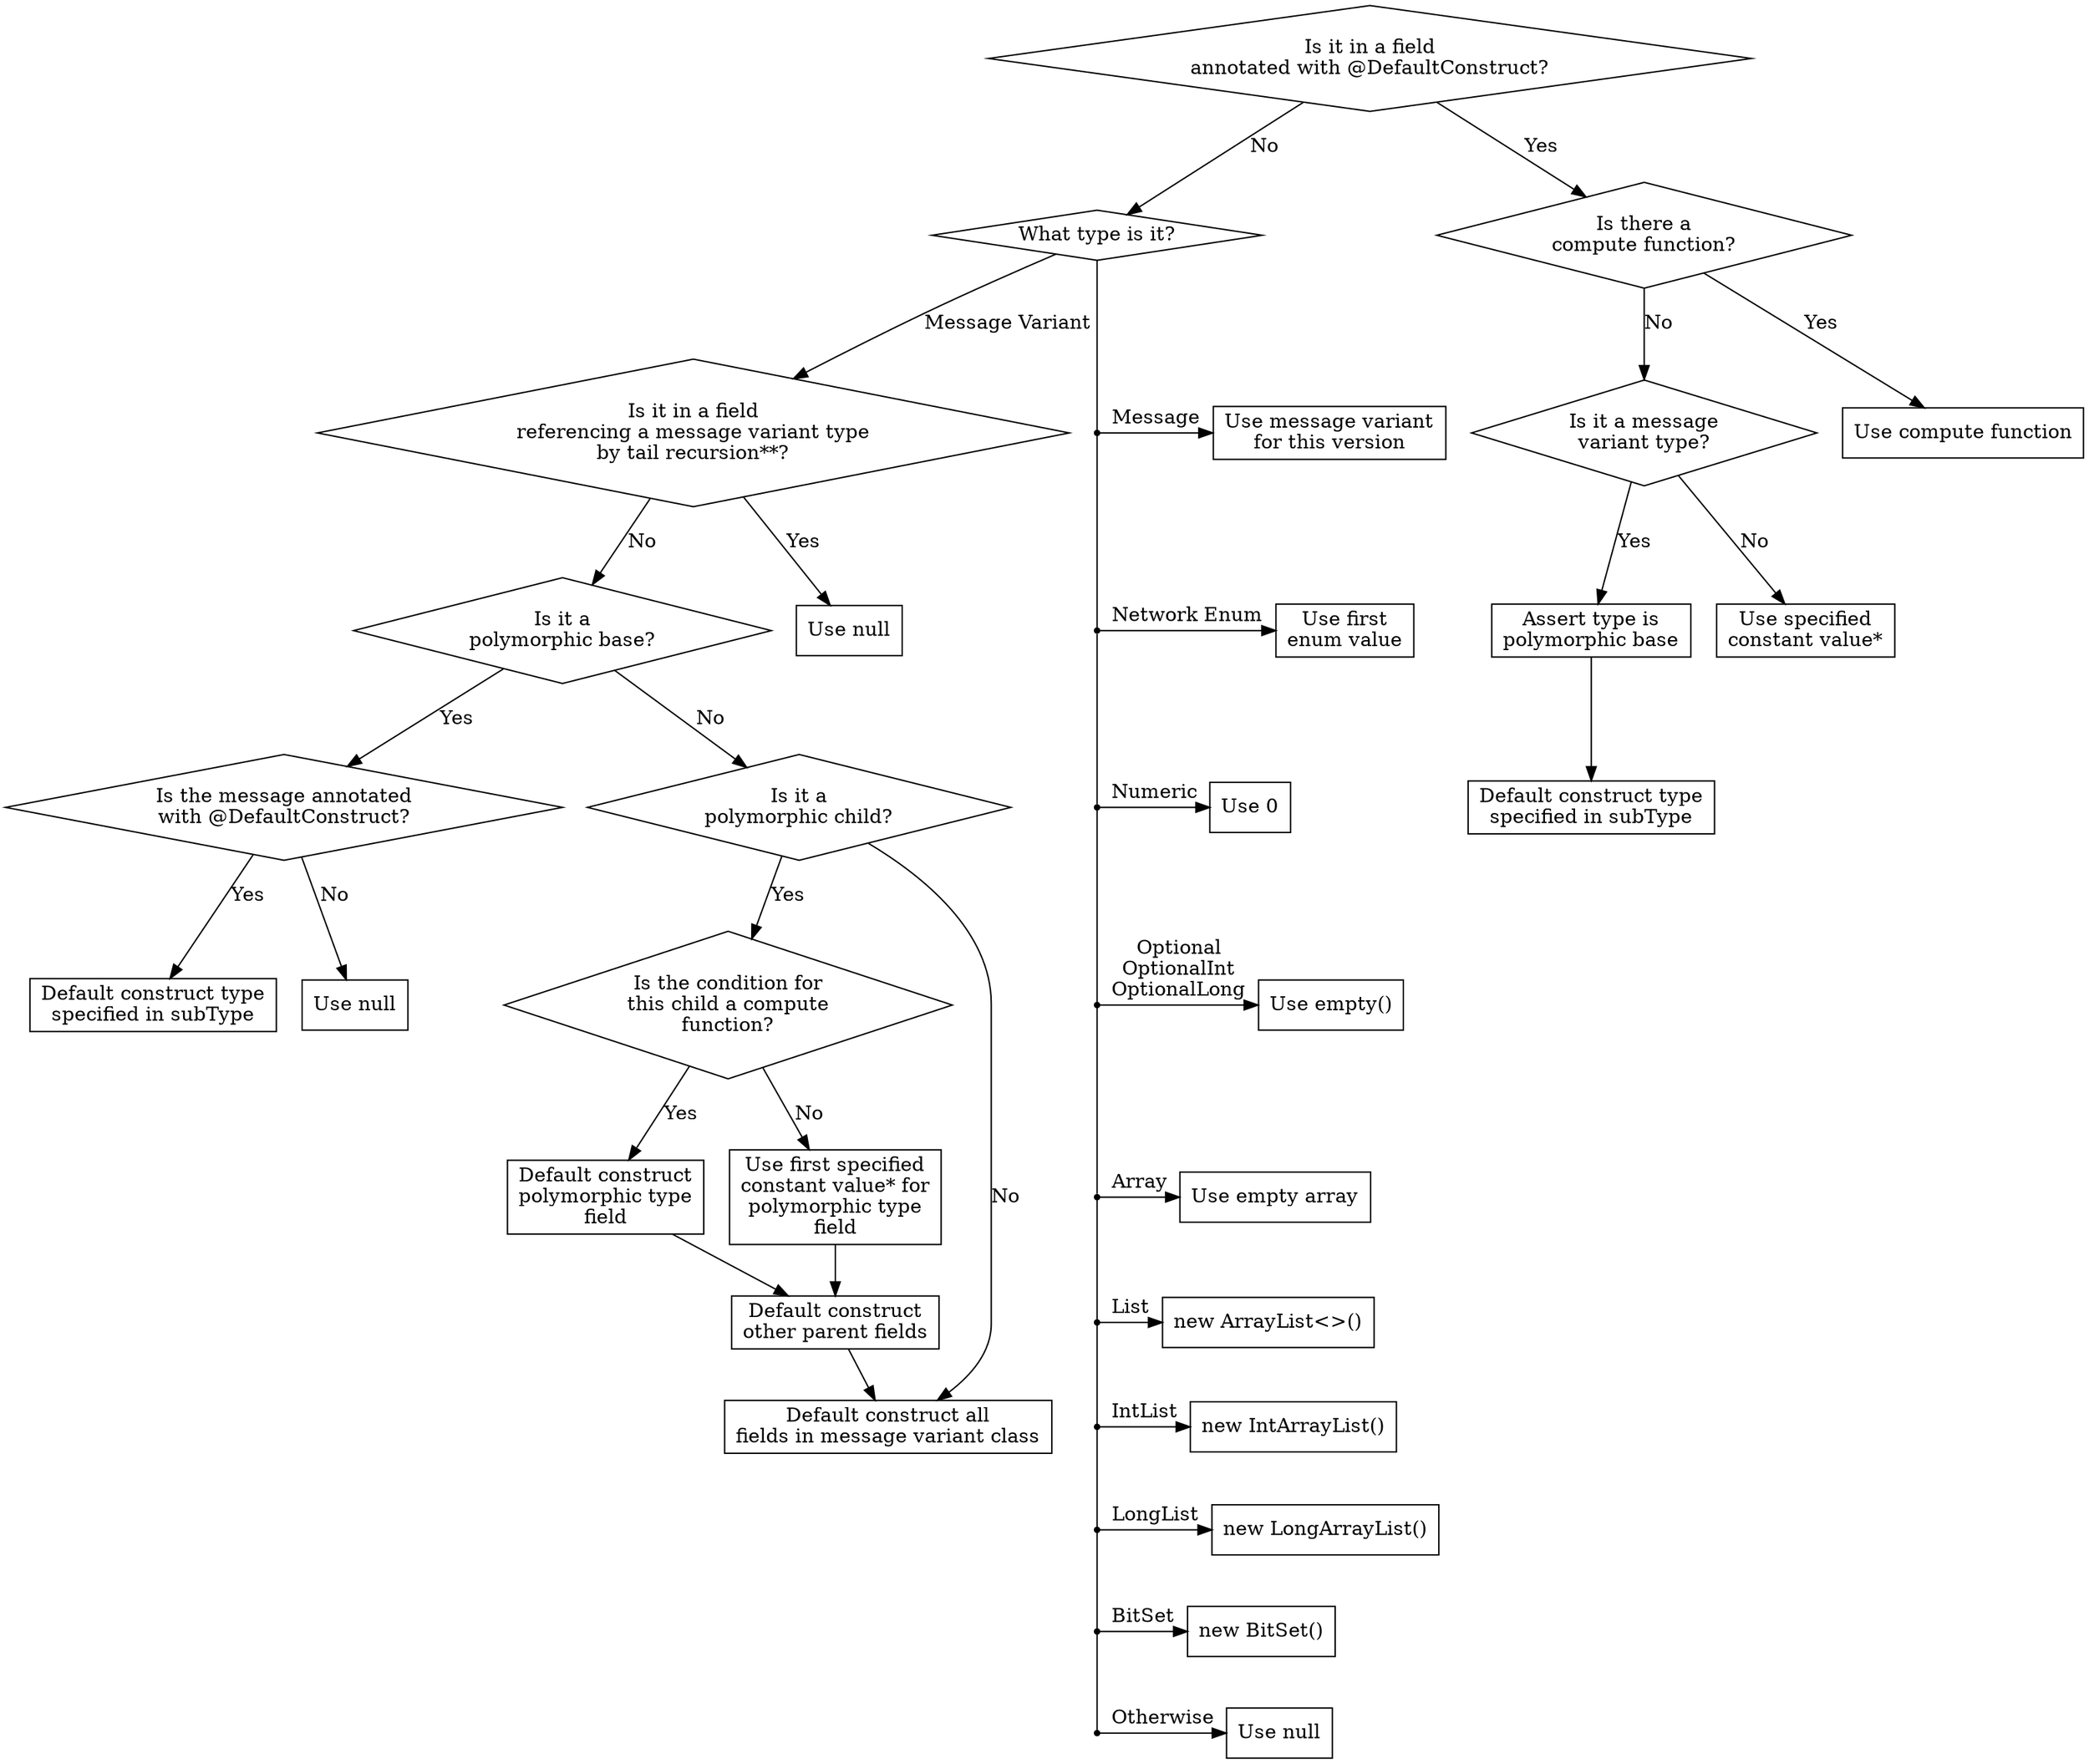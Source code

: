 digraph {
    subgraph {
        node [shape=diamond]
        IsAnnotatedField [label="Is it in a field\nannotated with @DefaultConstruct?"]
        WhatType [label="What type is it?"]
        FieldHasComputeFunction [label="Is there a\ncompute function?"]
        FieldIsMessageType [label="Is it a message\nvariant type?"]

        IsInTailrec [label="Is it in a field\nreferencing a message variant type\nby tail recursion**?"]
        IsPolymorphicParent [label="Is it a\npolymorphic base?"]
        PolymorphicParentHasDefaultConstruct [label="Is the message annotated\nwith @DefaultConstruct?"]
        IsPolymorphicChild [label="Is it a\npolymorphic child?"]
        IsPolymorphicChildCompute [label="Is the condition for\nthis child a compute\nfunction?"]
    }

    subgraph {
        node [shape=box]
        FieldUseComputeFunction [label="Use compute function"]
        FieldAssertMessageTypeIsParent [label="Assert type is\npolymorphic base"]
        FieldUsePolymorphicSubtype [label="Default construct type\nspecified in subType"]
        FieldUseConstantValue [label="Use specified\nconstant value*"]

        UsePolymorphicSubtype [label="Default construct type\nspecified in subType"]
        DefaultConstructPolymorphicTypeField [label="Default construct\npolymorphic type\nfield"]
        PolymorphicTypeFieldConstant [label="Use first specified\nconstant value* for\npolymorphic type\nfield"]
        DefaultConstructOtherParentFields [label="Default construct\nother parent fields"]
        DefaultConstructFields [label="Default construct all\nfields in message variant class"]
    }

    subgraph {
        node [shape=box,label="Use null"]
        Null1
        Null2
    }

    IsAnnotatedField -> FieldHasComputeFunction [label="Yes"]
    FieldHasComputeFunction -> FieldUseComputeFunction [label="Yes"]
    FieldHasComputeFunction -> FieldIsMessageType [label="No"]
    FieldIsMessageType -> FieldAssertMessageTypeIsParent [label="Yes"]
    FieldAssertMessageTypeIsParent -> FieldUsePolymorphicSubtype
    FieldIsMessageType -> FieldUseConstantValue [label="No"]

    IsAnnotatedField -> WhatType [label="No"]

    WhatType -> IsInTailrec [label="Message Variant"]
    IsInTailrec -> Null2 [label="Yes"]
    IsInTailrec -> IsPolymorphicParent [label="No"]
    IsPolymorphicParent -> PolymorphicParentHasDefaultConstruct [label="Yes"]
    PolymorphicParentHasDefaultConstruct -> UsePolymorphicSubtype [label="Yes"]
    PolymorphicParentHasDefaultConstruct -> Null1 [label="No"]
    IsPolymorphicParent -> IsPolymorphicChild [label="No"]
    IsPolymorphicChild -> IsPolymorphicChildCompute [label="Yes"]
    IsPolymorphicChildCompute -> DefaultConstructPolymorphicTypeField [label="Yes"]
    IsPolymorphicChildCompute -> PolymorphicTypeFieldConstant [label="No"]
    DefaultConstructPolymorphicTypeField -> DefaultConstructOtherParentFields
    PolymorphicTypeFieldConstant -> DefaultConstructOtherParentFields
    DefaultConstructOtherParentFields -> DefaultConstructFields
    IsPolymorphicChild -> DefaultConstructFields [label="No"]

    WhatType -> UseMessageAttach [dir=none]
    subgraph {
        rank = same
        UseMessageAttach [shape=point]
        UseMessage [shape=box,label="Use message variant\nfor this version"]
        UseMessageAttach -> UseMessage [label="Message"]
    }
    UseMessageAttach -> UseFirstEnumValueAttach [dir=none]
    subgraph {
        rank = same
        UseFirstEnumValueAttach [shape=point]
        UseFirstEnumValue [shape=box,label="Use first\nenum value"]
        UseFirstEnumValueAttach -> UseFirstEnumValue [label="Network Enum"]
    }
    UseFirstEnumValueAttach -> UseZeroAttach [dir=none]
    subgraph {
        rank = same
        UseZeroAttach [shape=point]
        UseZero [shape=box,label="Use 0"]
        UseZeroAttach -> UseZero [label="Numeric"]
    }
    UseZeroAttach -> UseOptionalEmptyAttach [dir=none]
    subgraph {
        rank = same
        UseOptionalEmptyAttach [shape=point]
        UseOptionalEmpty [shape=box,label="Use empty()"]
        UseOptionalEmptyAttach -> UseOptionalEmpty [label="Optional\nOptionalInt\nOptionalLong"]
    }
    UseOptionalEmptyAttach -> UseEmptyArrayAttach [dir=none]
    subgraph {
        rank = same
        UseEmptyArrayAttach [shape=point]
        UseEmptyArray [shape=box,label="Use empty array"]
        UseEmptyArrayAttach -> UseEmptyArray [label="Array"]
    }
    UseEmptyArrayAttach -> UseArrayListAttach [dir=none]
    subgraph {
        rank = same
        UseArrayListAttach [shape=point]
        UseArrayList [shape=box,label="new ArrayList<>()"]
        UseArrayListAttach -> UseArrayList [label="List"]
    }
    UseArrayListAttach -> UseIntArrayListAttach [dir=none]
    subgraph {
        rank = same
        UseIntArrayListAttach [shape=point]
        UseIntArrayList [shape=box,label = "new IntArrayList()"]
        UseIntArrayListAttach -> UseIntArrayList [label="IntList"]
    }
    UseIntArrayListAttach -> UseLongArrayListAttach [dir=none]
    subgraph {
        rank = same
        UseLongArrayListAttach [shape=point]
        UseLongArrayList [shape=box,label = "new LongArrayList()"]
        UseLongArrayListAttach -> UseLongArrayList [label="LongList"]
    }
    UseLongArrayListAttach -> UseBitSetAttach [dir=none]
    subgraph {
        rank = same
        UseBitSetAttach [shape=point]
        UseBitSet [shape=box,label = "new BitSet()"]
        UseBitSetAttach -> UseBitSet [label="BitSet"]
    }
    UseBitSetAttach -> OtherwiseAttach [dir=none]
    subgraph {
        rank = same
        OtherwiseAttach [shape=point]
        Otherwise [shape=box,label="Use null"]
        OtherwiseAttach -> Otherwise [label="Otherwise"]
    }

}
